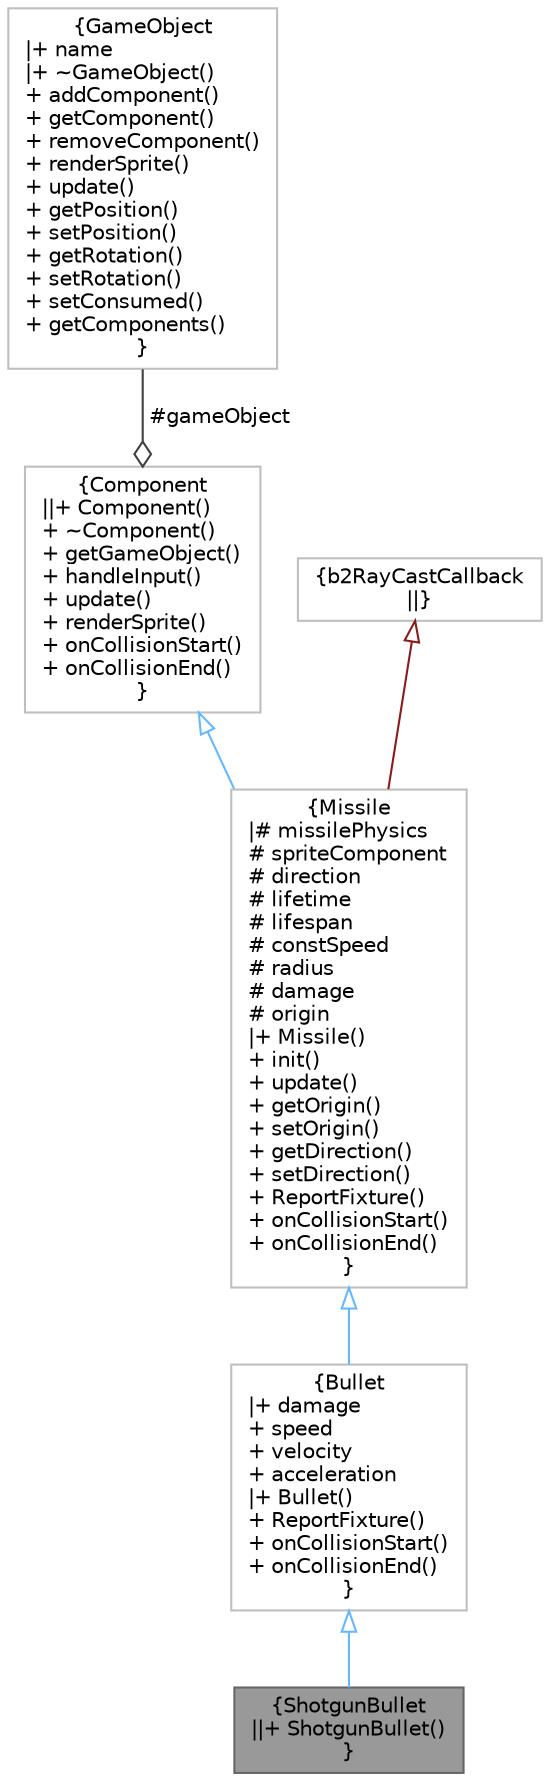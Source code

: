 digraph "ShotgunBullet"
{
 // LATEX_PDF_SIZE
  bgcolor="transparent";
  edge [fontname=Helvetica,fontsize=10,labelfontname=Helvetica,labelfontsize=10];
  node [fontname=Helvetica,fontsize=10,shape=box,height=0.2,width=0.4];
  Node1 [label="{ShotgunBullet\n||+ ShotgunBullet()\l}",height=0.2,width=0.4,color="gray40", fillcolor="grey60", style="filled", fontcolor="black",tooltip=" "];
  Node2 -> Node1 [dir="back",color="steelblue1",style="solid",arrowtail="onormal"];
  Node2 [label="{Bullet\n|+ damage\l+ speed\l+ velocity\l+ acceleration\l|+ Bullet()\l+ ReportFixture()\l+ onCollisionStart()\l+ onCollisionEnd()\l}",height=0.2,width=0.4,color="grey75", fillcolor="white", style="filled",URL="$classBullet.html",tooltip=" "];
  Node3 -> Node2 [dir="back",color="steelblue1",style="solid",arrowtail="onormal"];
  Node3 [label="{Missile\n|# missilePhysics\l# spriteComponent\l# direction\l# lifetime\l# lifespan\l# constSpeed\l# radius\l# damage\l# origin\l|+ Missile()\l+ init()\l+ update()\l+ getOrigin()\l+ setOrigin()\l+ getDirection()\l+ setDirection()\l+ ReportFixture()\l+ onCollisionStart()\l+ onCollisionEnd()\l}",height=0.2,width=0.4,color="grey75", fillcolor="white", style="filled",URL="$classMissile.html",tooltip=" "];
  Node4 -> Node3 [dir="back",color="steelblue1",style="solid",arrowtail="onormal"];
  Node4 [label="{Component\n||+ Component()\l+ ~Component()\l+ getGameObject()\l+ handleInput()\l+ update()\l+ renderSprite()\l+ onCollisionStart()\l+ onCollisionEnd()\l}",height=0.2,width=0.4,color="grey75", fillcolor="white", style="filled",URL="$classComponent.html",tooltip=" "];
  Node5 -> Node4 [color="grey25",style="solid",label=" #gameObject" ,arrowhead="odiamond"];
  Node5 [label="{GameObject\n|+ name\l|+ ~GameObject()\l+ addComponent()\l+ getComponent()\l+ removeComponent()\l+ renderSprite()\l+ update()\l+ getPosition()\l+ setPosition()\l+ getRotation()\l+ setRotation()\l+ setConsumed()\l+ getComponents()\l}",height=0.2,width=0.4,color="grey75", fillcolor="white", style="filled",URL="$classGameObject.html",tooltip=" "];
  Node6 -> Node3 [dir="back",color="firebrick4",style="solid",arrowtail="onormal"];
  Node6 [label="{b2RayCastCallback\n||}",height=0.2,width=0.4,color="grey75", fillcolor="white", style="filled",tooltip=" "];
}
